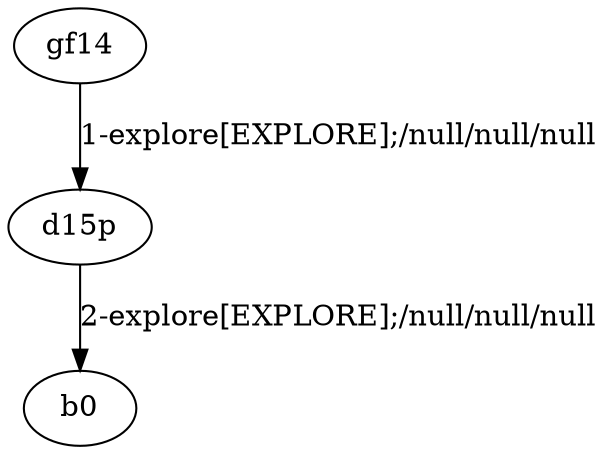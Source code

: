 # Total number of goals covered by this test: 1
# d15p --> b0

digraph g {
"gf14" -> "d15p" [label = "1-explore[EXPLORE];/null/null/null"];
"d15p" -> "b0" [label = "2-explore[EXPLORE];/null/null/null"];
}